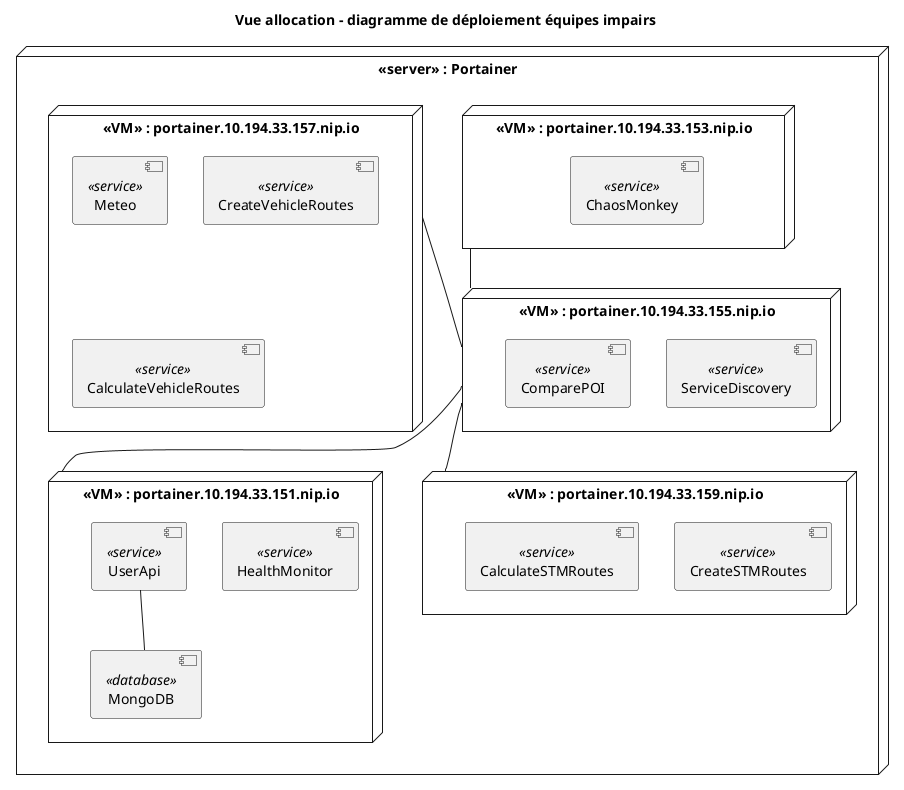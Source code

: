 @startuml

title Vue allocation - diagramme de déploiement équipes impairs

node "<<server>> : Portainer" as Portainer {
    node "<<VM>> : portainer.10.194.33.151.nip.io" as Portainer1 {
        component HealthMonitor <<service>>
        component UserApi <<service>>
        component MongoDB <<database>>
    }

    node "<<VM>> : portainer.10.194.33.153.nip.io" as Portainer2 {
        component ChaosMonkey <<service>>
    }

    node "<<VM>> : portainer.10.194.33.155.nip.io" as Portainer3 {
        component ServiceDiscovery <<service>>
        component ComparePOI <<service>>
    }

    node "<<VM>> : portainer.10.194.33.157.nip.io" as Portainer4 {
        component Meteo <<service>>
        component CreateVehicleRoutes <<service>>
        component CalculateVehicleRoutes <<service>>
    }

    node "<<VM>> : portainer.10.194.33.159.nip.io" as Portainer5 {
        component CreateSTMRoutes <<service>>
        component CalculateSTMRoutes <<service>>
    }
}

UserApi -down- MongoDB
Portainer3 -- Portainer1
Portainer2 -- Portainer3
Portainer4 -- Portainer3
Portainer3 -- Portainer5

@enduml